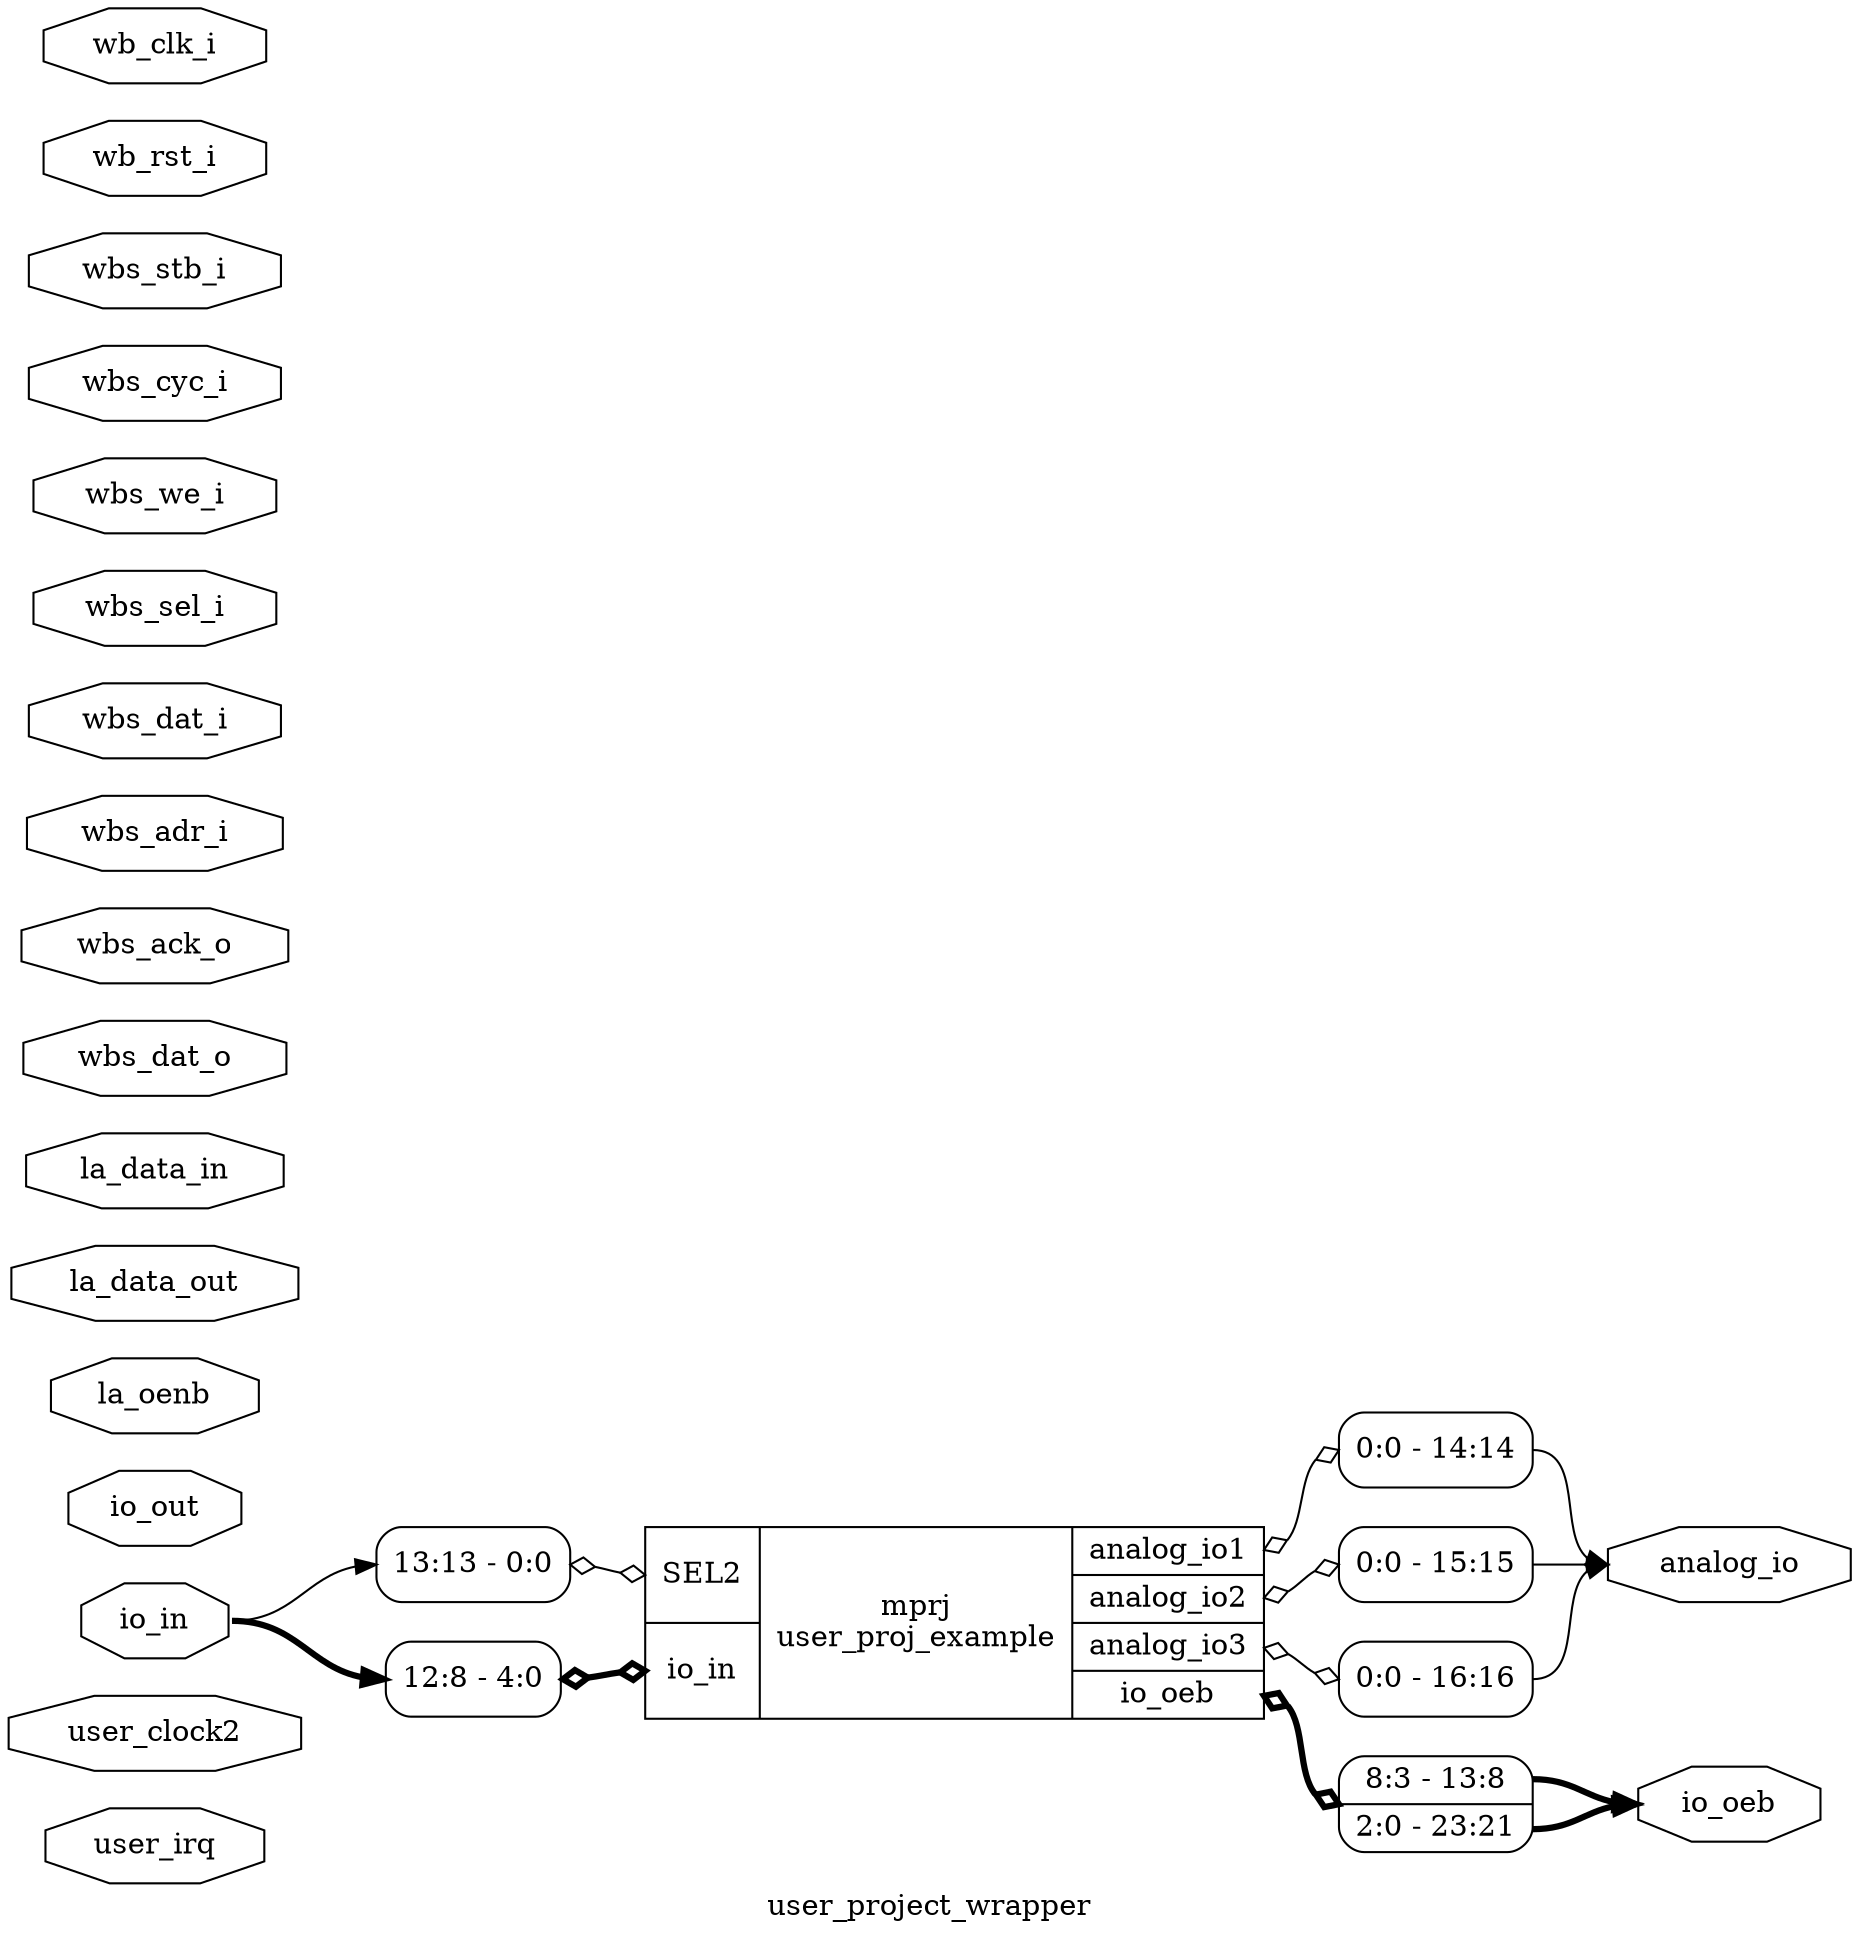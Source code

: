 digraph "user_project_wrapper" {
label="user_project_wrapper";
rankdir="LR";
remincross=true;
n1 [ shape=octagon, label="user_irq", color="black", fontcolor="black" ];
n2 [ shape=octagon, label="user_clock2", color="black", fontcolor="black" ];
n3 [ shape=octagon, label="analog_io", color="black", fontcolor="black" ];
n4 [ shape=octagon, label="io_oeb", color="black", fontcolor="black" ];
n5 [ shape=octagon, label="io_out", color="black", fontcolor="black" ];
n6 [ shape=octagon, label="io_in", color="black", fontcolor="black" ];
n7 [ shape=octagon, label="la_oenb", color="black", fontcolor="black" ];
n8 [ shape=octagon, label="la_data_out", color="black", fontcolor="black" ];
n9 [ shape=octagon, label="la_data_in", color="black", fontcolor="black" ];
n10 [ shape=octagon, label="wbs_dat_o", color="black", fontcolor="black" ];
n11 [ shape=octagon, label="wbs_ack_o", color="black", fontcolor="black" ];
n12 [ shape=octagon, label="wbs_adr_i", color="black", fontcolor="black" ];
n13 [ shape=octagon, label="wbs_dat_i", color="black", fontcolor="black" ];
n14 [ shape=octagon, label="wbs_sel_i", color="black", fontcolor="black" ];
n15 [ shape=octagon, label="wbs_we_i", color="black", fontcolor="black" ];
n16 [ shape=octagon, label="wbs_cyc_i", color="black", fontcolor="black" ];
n17 [ shape=octagon, label="wbs_stb_i", color="black", fontcolor="black" ];
n18 [ shape=octagon, label="wb_rst_i", color="black", fontcolor="black" ];
n19 [ shape=octagon, label="wb_clk_i", color="black", fontcolor="black" ];
c24 [ shape=record, label="{{<p20> SEL2|<p6> io_in}|mprj\nuser_proj_example|{<p21> analog_io1|<p22> analog_io2|<p23> analog_io3|<p4> io_oeb}}",  ];
x0 [ shape=record, style=rounded, label="<s0> 0:0 - 16:16 ", color="black", fontcolor="black" ];
c24:p23:e -> x0:w [arrowhead=odiamond, arrowtail=odiamond, dir=both, color="black", fontcolor="black", label=""];
x1 [ shape=record, style=rounded, label="<s0> 0:0 - 15:15 ", color="black", fontcolor="black" ];
c24:p22:e -> x1:w [arrowhead=odiamond, arrowtail=odiamond, dir=both, color="black", fontcolor="black", label=""];
x2 [ shape=record, style=rounded, label="<s0> 0:0 - 14:14 ", color="black", fontcolor="black" ];
c24:p21:e -> x2:w [arrowhead=odiamond, arrowtail=odiamond, dir=both, color="black", fontcolor="black", label=""];
x3 [ shape=record, style=rounded, label="<s0> 13:13 - 0:0 ", color="black", fontcolor="black" ];
x3:e -> c24:p20:w [arrowhead=odiamond, arrowtail=odiamond, dir=both, color="black", fontcolor="black", label=""];
x4 [ shape=record, style=rounded, label="<s0> 12:8 - 4:0 ", color="black", fontcolor="black" ];
x4:e -> c24:p6:w [arrowhead=odiamond, arrowtail=odiamond, dir=both, color="black", fontcolor="black", style="setlinewidth(3)", label=""];
x5 [ shape=record, style=rounded, label="<s1> 8:3 - 13:8 |<s0> 2:0 - 23:21 ", color="black", fontcolor="black" ];
c24:p4:e -> x5:w [arrowhead=odiamond, arrowtail=odiamond, dir=both, color="black", fontcolor="black", style="setlinewidth(3)", label=""];
x0:s0:e -> n3:w [color="black", fontcolor="black", label=""];
x1:s0:e -> n3:w [color="black", fontcolor="black", label=""];
x2:s0:e -> n3:w [color="black", fontcolor="black", label=""];
x5:s0:e -> n4:w [color="black", fontcolor="black", style="setlinewidth(3)", label=""];
x5:s1:e -> n4:w [color="black", fontcolor="black", style="setlinewidth(3)", label=""];
n6:e -> x3:s0:w [color="black", fontcolor="black", label=""];
n6:e -> x4:s0:w [color="black", fontcolor="black", style="setlinewidth(3)", label=""];
}
